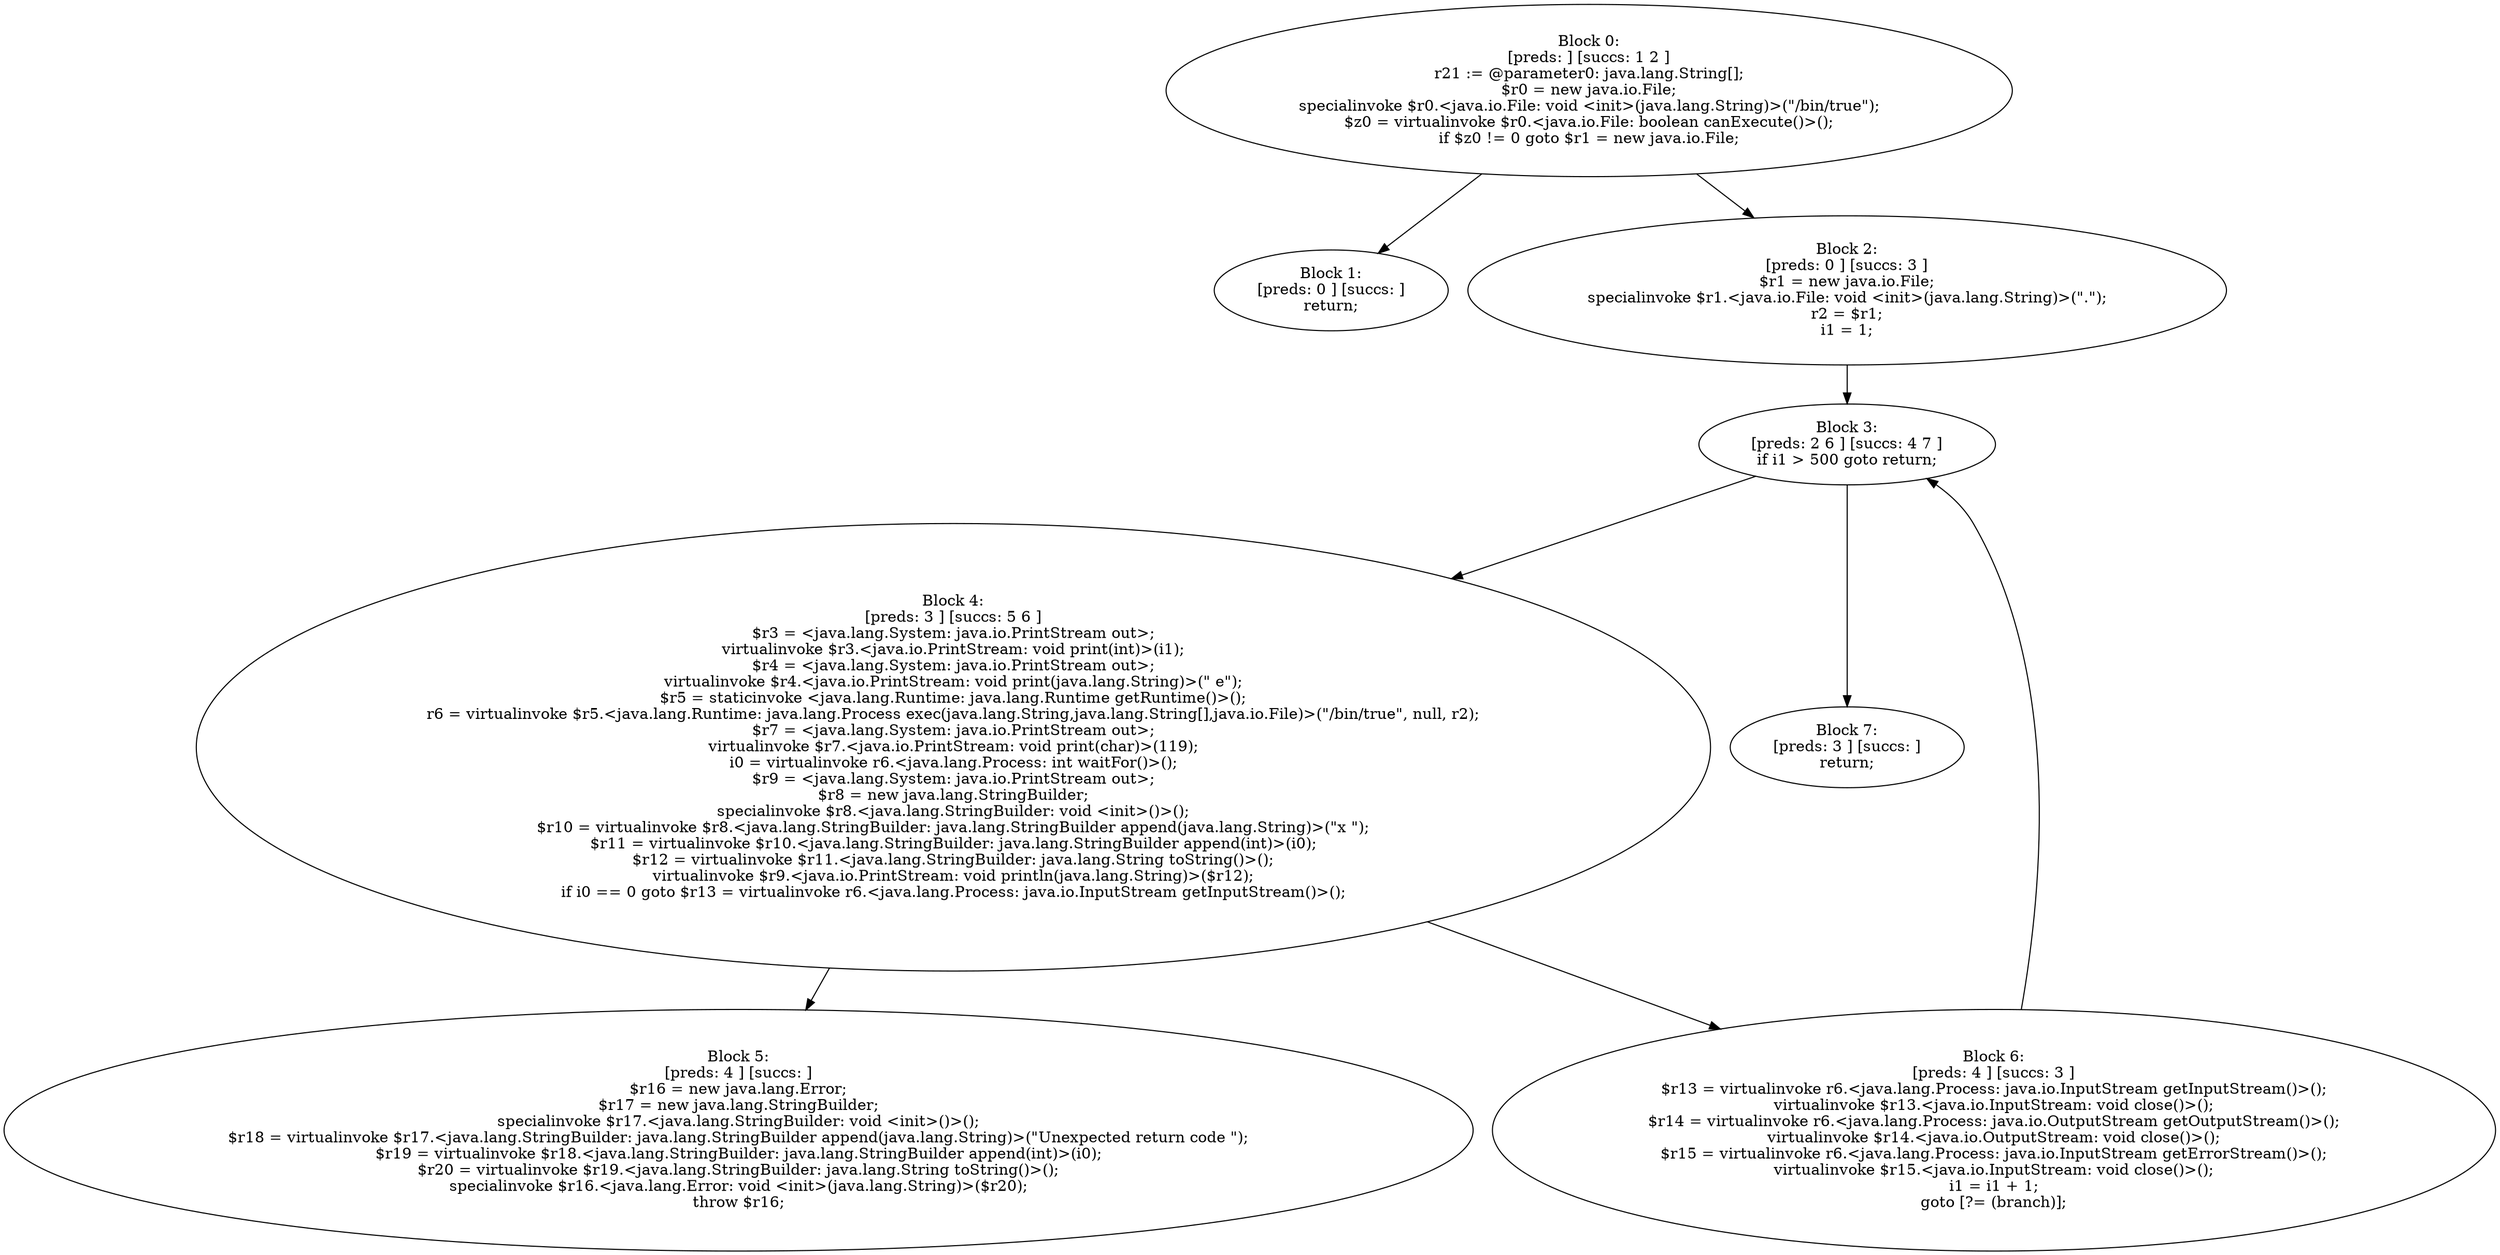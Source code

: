 digraph "unitGraph" {
    "Block 0:
[preds: ] [succs: 1 2 ]
r21 := @parameter0: java.lang.String[];
$r0 = new java.io.File;
specialinvoke $r0.<java.io.File: void <init>(java.lang.String)>(\"/bin/true\");
$z0 = virtualinvoke $r0.<java.io.File: boolean canExecute()>();
if $z0 != 0 goto $r1 = new java.io.File;
"
    "Block 1:
[preds: 0 ] [succs: ]
return;
"
    "Block 2:
[preds: 0 ] [succs: 3 ]
$r1 = new java.io.File;
specialinvoke $r1.<java.io.File: void <init>(java.lang.String)>(\".\");
r2 = $r1;
i1 = 1;
"
    "Block 3:
[preds: 2 6 ] [succs: 4 7 ]
if i1 > 500 goto return;
"
    "Block 4:
[preds: 3 ] [succs: 5 6 ]
$r3 = <java.lang.System: java.io.PrintStream out>;
virtualinvoke $r3.<java.io.PrintStream: void print(int)>(i1);
$r4 = <java.lang.System: java.io.PrintStream out>;
virtualinvoke $r4.<java.io.PrintStream: void print(java.lang.String)>(\" e\");
$r5 = staticinvoke <java.lang.Runtime: java.lang.Runtime getRuntime()>();
r6 = virtualinvoke $r5.<java.lang.Runtime: java.lang.Process exec(java.lang.String,java.lang.String[],java.io.File)>(\"/bin/true\", null, r2);
$r7 = <java.lang.System: java.io.PrintStream out>;
virtualinvoke $r7.<java.io.PrintStream: void print(char)>(119);
i0 = virtualinvoke r6.<java.lang.Process: int waitFor()>();
$r9 = <java.lang.System: java.io.PrintStream out>;
$r8 = new java.lang.StringBuilder;
specialinvoke $r8.<java.lang.StringBuilder: void <init>()>();
$r10 = virtualinvoke $r8.<java.lang.StringBuilder: java.lang.StringBuilder append(java.lang.String)>(\"x \");
$r11 = virtualinvoke $r10.<java.lang.StringBuilder: java.lang.StringBuilder append(int)>(i0);
$r12 = virtualinvoke $r11.<java.lang.StringBuilder: java.lang.String toString()>();
virtualinvoke $r9.<java.io.PrintStream: void println(java.lang.String)>($r12);
if i0 == 0 goto $r13 = virtualinvoke r6.<java.lang.Process: java.io.InputStream getInputStream()>();
"
    "Block 5:
[preds: 4 ] [succs: ]
$r16 = new java.lang.Error;
$r17 = new java.lang.StringBuilder;
specialinvoke $r17.<java.lang.StringBuilder: void <init>()>();
$r18 = virtualinvoke $r17.<java.lang.StringBuilder: java.lang.StringBuilder append(java.lang.String)>(\"Unexpected return code \");
$r19 = virtualinvoke $r18.<java.lang.StringBuilder: java.lang.StringBuilder append(int)>(i0);
$r20 = virtualinvoke $r19.<java.lang.StringBuilder: java.lang.String toString()>();
specialinvoke $r16.<java.lang.Error: void <init>(java.lang.String)>($r20);
throw $r16;
"
    "Block 6:
[preds: 4 ] [succs: 3 ]
$r13 = virtualinvoke r6.<java.lang.Process: java.io.InputStream getInputStream()>();
virtualinvoke $r13.<java.io.InputStream: void close()>();
$r14 = virtualinvoke r6.<java.lang.Process: java.io.OutputStream getOutputStream()>();
virtualinvoke $r14.<java.io.OutputStream: void close()>();
$r15 = virtualinvoke r6.<java.lang.Process: java.io.InputStream getErrorStream()>();
virtualinvoke $r15.<java.io.InputStream: void close()>();
i1 = i1 + 1;
goto [?= (branch)];
"
    "Block 7:
[preds: 3 ] [succs: ]
return;
"
    "Block 0:
[preds: ] [succs: 1 2 ]
r21 := @parameter0: java.lang.String[];
$r0 = new java.io.File;
specialinvoke $r0.<java.io.File: void <init>(java.lang.String)>(\"/bin/true\");
$z0 = virtualinvoke $r0.<java.io.File: boolean canExecute()>();
if $z0 != 0 goto $r1 = new java.io.File;
"->"Block 1:
[preds: 0 ] [succs: ]
return;
";
    "Block 0:
[preds: ] [succs: 1 2 ]
r21 := @parameter0: java.lang.String[];
$r0 = new java.io.File;
specialinvoke $r0.<java.io.File: void <init>(java.lang.String)>(\"/bin/true\");
$z0 = virtualinvoke $r0.<java.io.File: boolean canExecute()>();
if $z0 != 0 goto $r1 = new java.io.File;
"->"Block 2:
[preds: 0 ] [succs: 3 ]
$r1 = new java.io.File;
specialinvoke $r1.<java.io.File: void <init>(java.lang.String)>(\".\");
r2 = $r1;
i1 = 1;
";
    "Block 2:
[preds: 0 ] [succs: 3 ]
$r1 = new java.io.File;
specialinvoke $r1.<java.io.File: void <init>(java.lang.String)>(\".\");
r2 = $r1;
i1 = 1;
"->"Block 3:
[preds: 2 6 ] [succs: 4 7 ]
if i1 > 500 goto return;
";
    "Block 3:
[preds: 2 6 ] [succs: 4 7 ]
if i1 > 500 goto return;
"->"Block 4:
[preds: 3 ] [succs: 5 6 ]
$r3 = <java.lang.System: java.io.PrintStream out>;
virtualinvoke $r3.<java.io.PrintStream: void print(int)>(i1);
$r4 = <java.lang.System: java.io.PrintStream out>;
virtualinvoke $r4.<java.io.PrintStream: void print(java.lang.String)>(\" e\");
$r5 = staticinvoke <java.lang.Runtime: java.lang.Runtime getRuntime()>();
r6 = virtualinvoke $r5.<java.lang.Runtime: java.lang.Process exec(java.lang.String,java.lang.String[],java.io.File)>(\"/bin/true\", null, r2);
$r7 = <java.lang.System: java.io.PrintStream out>;
virtualinvoke $r7.<java.io.PrintStream: void print(char)>(119);
i0 = virtualinvoke r6.<java.lang.Process: int waitFor()>();
$r9 = <java.lang.System: java.io.PrintStream out>;
$r8 = new java.lang.StringBuilder;
specialinvoke $r8.<java.lang.StringBuilder: void <init>()>();
$r10 = virtualinvoke $r8.<java.lang.StringBuilder: java.lang.StringBuilder append(java.lang.String)>(\"x \");
$r11 = virtualinvoke $r10.<java.lang.StringBuilder: java.lang.StringBuilder append(int)>(i0);
$r12 = virtualinvoke $r11.<java.lang.StringBuilder: java.lang.String toString()>();
virtualinvoke $r9.<java.io.PrintStream: void println(java.lang.String)>($r12);
if i0 == 0 goto $r13 = virtualinvoke r6.<java.lang.Process: java.io.InputStream getInputStream()>();
";
    "Block 3:
[preds: 2 6 ] [succs: 4 7 ]
if i1 > 500 goto return;
"->"Block 7:
[preds: 3 ] [succs: ]
return;
";
    "Block 4:
[preds: 3 ] [succs: 5 6 ]
$r3 = <java.lang.System: java.io.PrintStream out>;
virtualinvoke $r3.<java.io.PrintStream: void print(int)>(i1);
$r4 = <java.lang.System: java.io.PrintStream out>;
virtualinvoke $r4.<java.io.PrintStream: void print(java.lang.String)>(\" e\");
$r5 = staticinvoke <java.lang.Runtime: java.lang.Runtime getRuntime()>();
r6 = virtualinvoke $r5.<java.lang.Runtime: java.lang.Process exec(java.lang.String,java.lang.String[],java.io.File)>(\"/bin/true\", null, r2);
$r7 = <java.lang.System: java.io.PrintStream out>;
virtualinvoke $r7.<java.io.PrintStream: void print(char)>(119);
i0 = virtualinvoke r6.<java.lang.Process: int waitFor()>();
$r9 = <java.lang.System: java.io.PrintStream out>;
$r8 = new java.lang.StringBuilder;
specialinvoke $r8.<java.lang.StringBuilder: void <init>()>();
$r10 = virtualinvoke $r8.<java.lang.StringBuilder: java.lang.StringBuilder append(java.lang.String)>(\"x \");
$r11 = virtualinvoke $r10.<java.lang.StringBuilder: java.lang.StringBuilder append(int)>(i0);
$r12 = virtualinvoke $r11.<java.lang.StringBuilder: java.lang.String toString()>();
virtualinvoke $r9.<java.io.PrintStream: void println(java.lang.String)>($r12);
if i0 == 0 goto $r13 = virtualinvoke r6.<java.lang.Process: java.io.InputStream getInputStream()>();
"->"Block 5:
[preds: 4 ] [succs: ]
$r16 = new java.lang.Error;
$r17 = new java.lang.StringBuilder;
specialinvoke $r17.<java.lang.StringBuilder: void <init>()>();
$r18 = virtualinvoke $r17.<java.lang.StringBuilder: java.lang.StringBuilder append(java.lang.String)>(\"Unexpected return code \");
$r19 = virtualinvoke $r18.<java.lang.StringBuilder: java.lang.StringBuilder append(int)>(i0);
$r20 = virtualinvoke $r19.<java.lang.StringBuilder: java.lang.String toString()>();
specialinvoke $r16.<java.lang.Error: void <init>(java.lang.String)>($r20);
throw $r16;
";
    "Block 4:
[preds: 3 ] [succs: 5 6 ]
$r3 = <java.lang.System: java.io.PrintStream out>;
virtualinvoke $r3.<java.io.PrintStream: void print(int)>(i1);
$r4 = <java.lang.System: java.io.PrintStream out>;
virtualinvoke $r4.<java.io.PrintStream: void print(java.lang.String)>(\" e\");
$r5 = staticinvoke <java.lang.Runtime: java.lang.Runtime getRuntime()>();
r6 = virtualinvoke $r5.<java.lang.Runtime: java.lang.Process exec(java.lang.String,java.lang.String[],java.io.File)>(\"/bin/true\", null, r2);
$r7 = <java.lang.System: java.io.PrintStream out>;
virtualinvoke $r7.<java.io.PrintStream: void print(char)>(119);
i0 = virtualinvoke r6.<java.lang.Process: int waitFor()>();
$r9 = <java.lang.System: java.io.PrintStream out>;
$r8 = new java.lang.StringBuilder;
specialinvoke $r8.<java.lang.StringBuilder: void <init>()>();
$r10 = virtualinvoke $r8.<java.lang.StringBuilder: java.lang.StringBuilder append(java.lang.String)>(\"x \");
$r11 = virtualinvoke $r10.<java.lang.StringBuilder: java.lang.StringBuilder append(int)>(i0);
$r12 = virtualinvoke $r11.<java.lang.StringBuilder: java.lang.String toString()>();
virtualinvoke $r9.<java.io.PrintStream: void println(java.lang.String)>($r12);
if i0 == 0 goto $r13 = virtualinvoke r6.<java.lang.Process: java.io.InputStream getInputStream()>();
"->"Block 6:
[preds: 4 ] [succs: 3 ]
$r13 = virtualinvoke r6.<java.lang.Process: java.io.InputStream getInputStream()>();
virtualinvoke $r13.<java.io.InputStream: void close()>();
$r14 = virtualinvoke r6.<java.lang.Process: java.io.OutputStream getOutputStream()>();
virtualinvoke $r14.<java.io.OutputStream: void close()>();
$r15 = virtualinvoke r6.<java.lang.Process: java.io.InputStream getErrorStream()>();
virtualinvoke $r15.<java.io.InputStream: void close()>();
i1 = i1 + 1;
goto [?= (branch)];
";
    "Block 6:
[preds: 4 ] [succs: 3 ]
$r13 = virtualinvoke r6.<java.lang.Process: java.io.InputStream getInputStream()>();
virtualinvoke $r13.<java.io.InputStream: void close()>();
$r14 = virtualinvoke r6.<java.lang.Process: java.io.OutputStream getOutputStream()>();
virtualinvoke $r14.<java.io.OutputStream: void close()>();
$r15 = virtualinvoke r6.<java.lang.Process: java.io.InputStream getErrorStream()>();
virtualinvoke $r15.<java.io.InputStream: void close()>();
i1 = i1 + 1;
goto [?= (branch)];
"->"Block 3:
[preds: 2 6 ] [succs: 4 7 ]
if i1 > 500 goto return;
";
}
